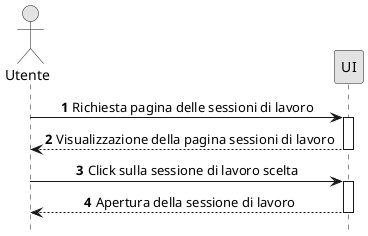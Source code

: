 
  ┌─┐
  ║"│
  └┬┘
  ┌┼┐
   │                                                 ┌──┐
  ┌┴┐                                                │UI│
Utente                                               └┬─┘
 ┌┴┐   1 Richiesta pagina delle sessioni di lavoro    ┌┴┐
 │ │ ───────────────────────────────────────────────> │ │
 └┬┘                                                  │ │
  │ 2 Visualizzazione della pagina sessioni di lavoro │ │
  │ <─ ─ ─ ─ ─ ─ ─ ─ ─ ─ ─ ─ ─ ─ ─ ─ ─ ─ ─ ─ ─ ─ ─ ─ ─│ │
  │                                                   └┬┘
  │      3 Click sulla sessione di lavoro scelta      │
  │ ──────────────────────────────────────────────────>
  │                                                   │
  │        4 Apertura della sessione di lavoro        │
  │ <─ ─ ─ ─ ─ ─ ─ ─ ─ ─ ─ ─ ─ ─ ─ ─ ─ ─ ─ ─ ─ ─ ─ ─ ─
  │                                                   │

@startuml
hide footbox
autonumber

skinparam shadowing false
skinparam sequenceMessageAlign center
skinparam monochrome true
Actor Utente
participant UI as Sistema

Utente -> Sistema   :   Richiesta pagina delle sessioni di lavoro 

activate Sistema
Sistema --> Utente  :   Visualizzazione della pagina sessioni di lavoro
deactivate Sistema

Utente -> Sistema   :   Click sulla sessione di lavoro scelta

activate Sistema
Sistema --> Utente  :   Apertura della sessione di lavoro
deactivate Sistema


@enduml
